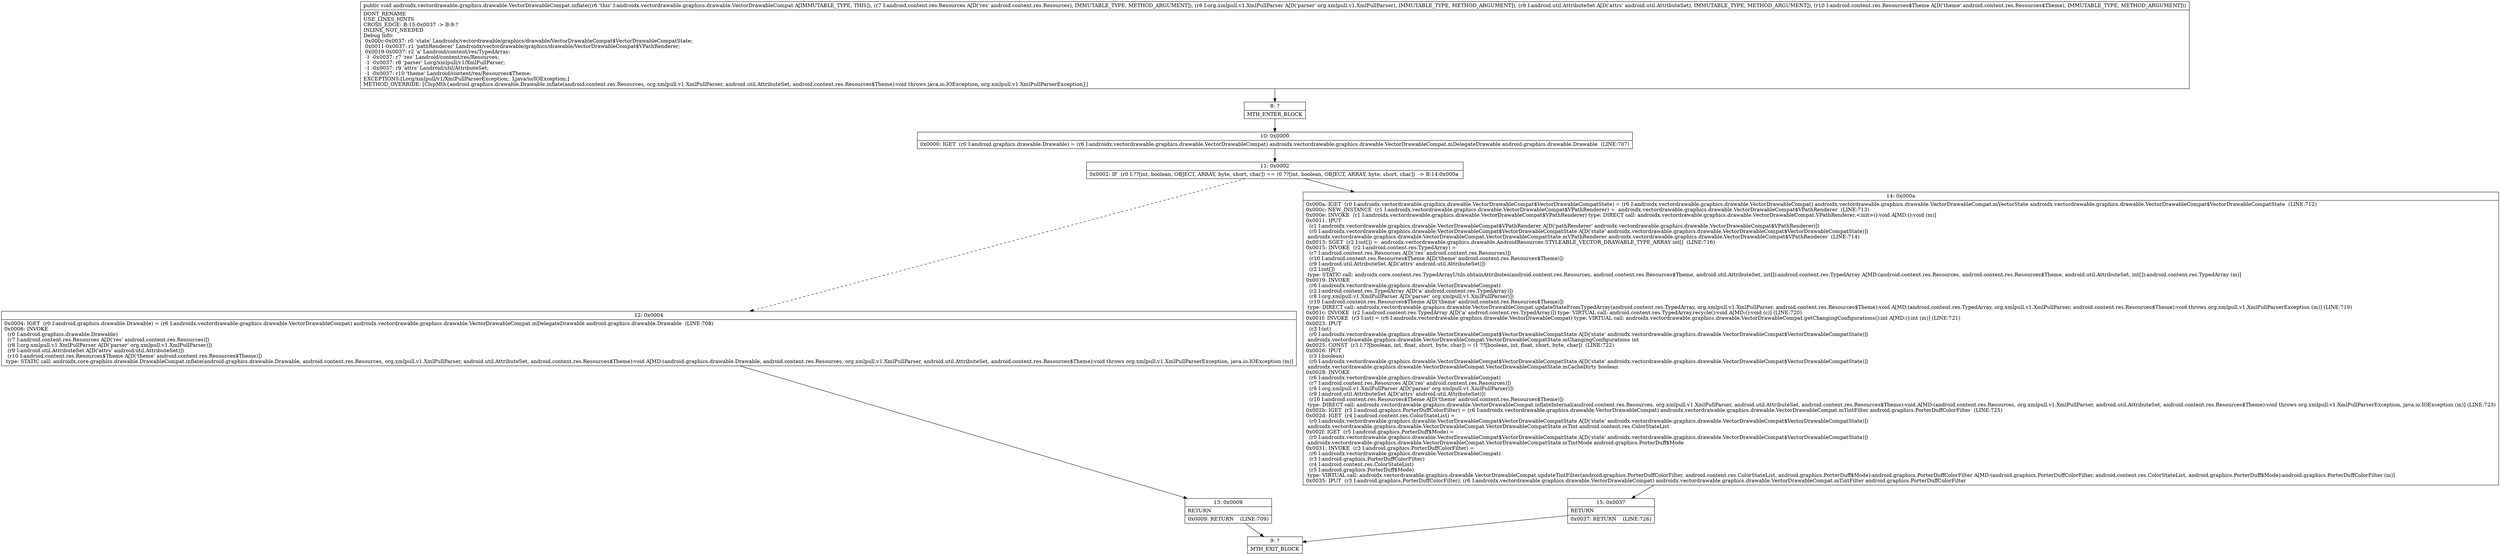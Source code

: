 digraph "CFG forandroidx.vectordrawable.graphics.drawable.VectorDrawableCompat.inflate(Landroid\/content\/res\/Resources;Lorg\/xmlpull\/v1\/XmlPullParser;Landroid\/util\/AttributeSet;Landroid\/content\/res\/Resources$Theme;)V" {
Node_8 [shape=record,label="{8\:\ ?|MTH_ENTER_BLOCK\l}"];
Node_10 [shape=record,label="{10\:\ 0x0000|0x0000: IGET  (r0 I:android.graphics.drawable.Drawable) = (r6 I:androidx.vectordrawable.graphics.drawable.VectorDrawableCompat) androidx.vectordrawable.graphics.drawable.VectorDrawableCompat.mDelegateDrawable android.graphics.drawable.Drawable  (LINE:707)\l}"];
Node_11 [shape=record,label="{11\:\ 0x0002|0x0002: IF  (r0 I:??[int, boolean, OBJECT, ARRAY, byte, short, char]) == (0 ??[int, boolean, OBJECT, ARRAY, byte, short, char])  \-\> B:14:0x000a \l}"];
Node_12 [shape=record,label="{12\:\ 0x0004|0x0004: IGET  (r0 I:android.graphics.drawable.Drawable) = (r6 I:androidx.vectordrawable.graphics.drawable.VectorDrawableCompat) androidx.vectordrawable.graphics.drawable.VectorDrawableCompat.mDelegateDrawable android.graphics.drawable.Drawable  (LINE:708)\l0x0006: INVOKE  \l  (r0 I:android.graphics.drawable.Drawable)\l  (r7 I:android.content.res.Resources A[D('res' android.content.res.Resources)])\l  (r8 I:org.xmlpull.v1.XmlPullParser A[D('parser' org.xmlpull.v1.XmlPullParser)])\l  (r9 I:android.util.AttributeSet A[D('attrs' android.util.AttributeSet)])\l  (r10 I:android.content.res.Resources$Theme A[D('theme' android.content.res.Resources$Theme)])\l type: STATIC call: androidx.core.graphics.drawable.DrawableCompat.inflate(android.graphics.drawable.Drawable, android.content.res.Resources, org.xmlpull.v1.XmlPullParser, android.util.AttributeSet, android.content.res.Resources$Theme):void A[MD:(android.graphics.drawable.Drawable, android.content.res.Resources, org.xmlpull.v1.XmlPullParser, android.util.AttributeSet, android.content.res.Resources$Theme):void throws org.xmlpull.v1.XmlPullParserException, java.io.IOException (m)]\l}"];
Node_13 [shape=record,label="{13\:\ 0x0009|RETURN\l|0x0009: RETURN    (LINE:709)\l}"];
Node_9 [shape=record,label="{9\:\ ?|MTH_EXIT_BLOCK\l}"];
Node_14 [shape=record,label="{14\:\ 0x000a|0x000a: IGET  (r0 I:androidx.vectordrawable.graphics.drawable.VectorDrawableCompat$VectorDrawableCompatState) = (r6 I:androidx.vectordrawable.graphics.drawable.VectorDrawableCompat) androidx.vectordrawable.graphics.drawable.VectorDrawableCompat.mVectorState androidx.vectordrawable.graphics.drawable.VectorDrawableCompat$VectorDrawableCompatState  (LINE:712)\l0x000c: NEW_INSTANCE  (r1 I:androidx.vectordrawable.graphics.drawable.VectorDrawableCompat$VPathRenderer) =  androidx.vectordrawable.graphics.drawable.VectorDrawableCompat$VPathRenderer  (LINE:713)\l0x000e: INVOKE  (r1 I:androidx.vectordrawable.graphics.drawable.VectorDrawableCompat$VPathRenderer) type: DIRECT call: androidx.vectordrawable.graphics.drawable.VectorDrawableCompat.VPathRenderer.\<init\>():void A[MD:():void (m)]\l0x0011: IPUT  \l  (r1 I:androidx.vectordrawable.graphics.drawable.VectorDrawableCompat$VPathRenderer A[D('pathRenderer' androidx.vectordrawable.graphics.drawable.VectorDrawableCompat$VPathRenderer)])\l  (r0 I:androidx.vectordrawable.graphics.drawable.VectorDrawableCompat$VectorDrawableCompatState A[D('state' androidx.vectordrawable.graphics.drawable.VectorDrawableCompat$VectorDrawableCompatState)])\l androidx.vectordrawable.graphics.drawable.VectorDrawableCompat.VectorDrawableCompatState.mVPathRenderer androidx.vectordrawable.graphics.drawable.VectorDrawableCompat$VPathRenderer  (LINE:714)\l0x0013: SGET  (r2 I:int[]) =  androidx.vectordrawable.graphics.drawable.AndroidResources.STYLEABLE_VECTOR_DRAWABLE_TYPE_ARRAY int[]  (LINE:716)\l0x0015: INVOKE  (r2 I:android.content.res.TypedArray) = \l  (r7 I:android.content.res.Resources A[D('res' android.content.res.Resources)])\l  (r10 I:android.content.res.Resources$Theme A[D('theme' android.content.res.Resources$Theme)])\l  (r9 I:android.util.AttributeSet A[D('attrs' android.util.AttributeSet)])\l  (r2 I:int[])\l type: STATIC call: androidx.core.content.res.TypedArrayUtils.obtainAttributes(android.content.res.Resources, android.content.res.Resources$Theme, android.util.AttributeSet, int[]):android.content.res.TypedArray A[MD:(android.content.res.Resources, android.content.res.Resources$Theme, android.util.AttributeSet, int[]):android.content.res.TypedArray (m)]\l0x0019: INVOKE  \l  (r6 I:androidx.vectordrawable.graphics.drawable.VectorDrawableCompat)\l  (r2 I:android.content.res.TypedArray A[D('a' android.content.res.TypedArray)])\l  (r8 I:org.xmlpull.v1.XmlPullParser A[D('parser' org.xmlpull.v1.XmlPullParser)])\l  (r10 I:android.content.res.Resources$Theme A[D('theme' android.content.res.Resources$Theme)])\l type: DIRECT call: androidx.vectordrawable.graphics.drawable.VectorDrawableCompat.updateStateFromTypedArray(android.content.res.TypedArray, org.xmlpull.v1.XmlPullParser, android.content.res.Resources$Theme):void A[MD:(android.content.res.TypedArray, org.xmlpull.v1.XmlPullParser, android.content.res.Resources$Theme):void throws org.xmlpull.v1.XmlPullParserException (m)] (LINE:719)\l0x001c: INVOKE  (r2 I:android.content.res.TypedArray A[D('a' android.content.res.TypedArray)]) type: VIRTUAL call: android.content.res.TypedArray.recycle():void A[MD:():void (c)] (LINE:720)\l0x001f: INVOKE  (r3 I:int) = (r6 I:androidx.vectordrawable.graphics.drawable.VectorDrawableCompat) type: VIRTUAL call: androidx.vectordrawable.graphics.drawable.VectorDrawableCompat.getChangingConfigurations():int A[MD:():int (m)] (LINE:721)\l0x0023: IPUT  \l  (r3 I:int)\l  (r0 I:androidx.vectordrawable.graphics.drawable.VectorDrawableCompat$VectorDrawableCompatState A[D('state' androidx.vectordrawable.graphics.drawable.VectorDrawableCompat$VectorDrawableCompatState)])\l androidx.vectordrawable.graphics.drawable.VectorDrawableCompat.VectorDrawableCompatState.mChangingConfigurations int \l0x0025: CONST  (r3 I:??[boolean, int, float, short, byte, char]) = (1 ??[boolean, int, float, short, byte, char])  (LINE:722)\l0x0026: IPUT  \l  (r3 I:boolean)\l  (r0 I:androidx.vectordrawable.graphics.drawable.VectorDrawableCompat$VectorDrawableCompatState A[D('state' androidx.vectordrawable.graphics.drawable.VectorDrawableCompat$VectorDrawableCompatState)])\l androidx.vectordrawable.graphics.drawable.VectorDrawableCompat.VectorDrawableCompatState.mCacheDirty boolean \l0x0028: INVOKE  \l  (r6 I:androidx.vectordrawable.graphics.drawable.VectorDrawableCompat)\l  (r7 I:android.content.res.Resources A[D('res' android.content.res.Resources)])\l  (r8 I:org.xmlpull.v1.XmlPullParser A[D('parser' org.xmlpull.v1.XmlPullParser)])\l  (r9 I:android.util.AttributeSet A[D('attrs' android.util.AttributeSet)])\l  (r10 I:android.content.res.Resources$Theme A[D('theme' android.content.res.Resources$Theme)])\l type: DIRECT call: androidx.vectordrawable.graphics.drawable.VectorDrawableCompat.inflateInternal(android.content.res.Resources, org.xmlpull.v1.XmlPullParser, android.util.AttributeSet, android.content.res.Resources$Theme):void A[MD:(android.content.res.Resources, org.xmlpull.v1.XmlPullParser, android.util.AttributeSet, android.content.res.Resources$Theme):void throws org.xmlpull.v1.XmlPullParserException, java.io.IOException (m)] (LINE:723)\l0x002b: IGET  (r3 I:android.graphics.PorterDuffColorFilter) = (r6 I:androidx.vectordrawable.graphics.drawable.VectorDrawableCompat) androidx.vectordrawable.graphics.drawable.VectorDrawableCompat.mTintFilter android.graphics.PorterDuffColorFilter  (LINE:725)\l0x002d: IGET  (r4 I:android.content.res.ColorStateList) = \l  (r0 I:androidx.vectordrawable.graphics.drawable.VectorDrawableCompat$VectorDrawableCompatState A[D('state' androidx.vectordrawable.graphics.drawable.VectorDrawableCompat$VectorDrawableCompatState)])\l androidx.vectordrawable.graphics.drawable.VectorDrawableCompat.VectorDrawableCompatState.mTint android.content.res.ColorStateList \l0x002f: IGET  (r5 I:android.graphics.PorterDuff$Mode) = \l  (r0 I:androidx.vectordrawable.graphics.drawable.VectorDrawableCompat$VectorDrawableCompatState A[D('state' androidx.vectordrawable.graphics.drawable.VectorDrawableCompat$VectorDrawableCompatState)])\l androidx.vectordrawable.graphics.drawable.VectorDrawableCompat.VectorDrawableCompatState.mTintMode android.graphics.PorterDuff$Mode \l0x0031: INVOKE  (r3 I:android.graphics.PorterDuffColorFilter) = \l  (r6 I:androidx.vectordrawable.graphics.drawable.VectorDrawableCompat)\l  (r3 I:android.graphics.PorterDuffColorFilter)\l  (r4 I:android.content.res.ColorStateList)\l  (r5 I:android.graphics.PorterDuff$Mode)\l type: VIRTUAL call: androidx.vectordrawable.graphics.drawable.VectorDrawableCompat.updateTintFilter(android.graphics.PorterDuffColorFilter, android.content.res.ColorStateList, android.graphics.PorterDuff$Mode):android.graphics.PorterDuffColorFilter A[MD:(android.graphics.PorterDuffColorFilter, android.content.res.ColorStateList, android.graphics.PorterDuff$Mode):android.graphics.PorterDuffColorFilter (m)]\l0x0035: IPUT  (r3 I:android.graphics.PorterDuffColorFilter), (r6 I:androidx.vectordrawable.graphics.drawable.VectorDrawableCompat) androidx.vectordrawable.graphics.drawable.VectorDrawableCompat.mTintFilter android.graphics.PorterDuffColorFilter \l}"];
Node_15 [shape=record,label="{15\:\ 0x0037|RETURN\l|0x0037: RETURN    (LINE:726)\l}"];
MethodNode[shape=record,label="{public void androidx.vectordrawable.graphics.drawable.VectorDrawableCompat.inflate((r6 'this' I:androidx.vectordrawable.graphics.drawable.VectorDrawableCompat A[IMMUTABLE_TYPE, THIS]), (r7 I:android.content.res.Resources A[D('res' android.content.res.Resources), IMMUTABLE_TYPE, METHOD_ARGUMENT]), (r8 I:org.xmlpull.v1.XmlPullParser A[D('parser' org.xmlpull.v1.XmlPullParser), IMMUTABLE_TYPE, METHOD_ARGUMENT]), (r9 I:android.util.AttributeSet A[D('attrs' android.util.AttributeSet), IMMUTABLE_TYPE, METHOD_ARGUMENT]), (r10 I:android.content.res.Resources$Theme A[D('theme' android.content.res.Resources$Theme), IMMUTABLE_TYPE, METHOD_ARGUMENT]))  | DONT_RENAME\lUSE_LINES_HINTS\lCROSS_EDGE: B:15:0x0037 \-\> B:9:?\lINLINE_NOT_NEEDED\lDebug Info:\l  0x000c\-0x0037: r0 'state' Landroidx\/vectordrawable\/graphics\/drawable\/VectorDrawableCompat$VectorDrawableCompatState;\l  0x0011\-0x0037: r1 'pathRenderer' Landroidx\/vectordrawable\/graphics\/drawable\/VectorDrawableCompat$VPathRenderer;\l  0x0019\-0x0037: r2 'a' Landroid\/content\/res\/TypedArray;\l  \-1 \-0x0037: r7 'res' Landroid\/content\/res\/Resources;\l  \-1 \-0x0037: r8 'parser' Lorg\/xmlpull\/v1\/XmlPullParser;\l  \-1 \-0x0037: r9 'attrs' Landroid\/util\/AttributeSet;\l  \-1 \-0x0037: r10 'theme' Landroid\/content\/res\/Resources$Theme;\lEXCEPTIONS:[Lorg\/xmlpull\/v1\/XmlPullParserException;, Ljava\/io\/IOException;]\lMETHOD_OVERRIDE: [ClspMth\{android.graphics.drawable.Drawable.inflate(android.content.res.Resources, org.xmlpull.v1.XmlPullParser, android.util.AttributeSet, android.content.res.Resources$Theme):void throws java.io.IOException, org.xmlpull.v1.XmlPullParserException\}]\l}"];
MethodNode -> Node_8;Node_8 -> Node_10;
Node_10 -> Node_11;
Node_11 -> Node_12[style=dashed];
Node_11 -> Node_14;
Node_12 -> Node_13;
Node_13 -> Node_9;
Node_14 -> Node_15;
Node_15 -> Node_9;
}

